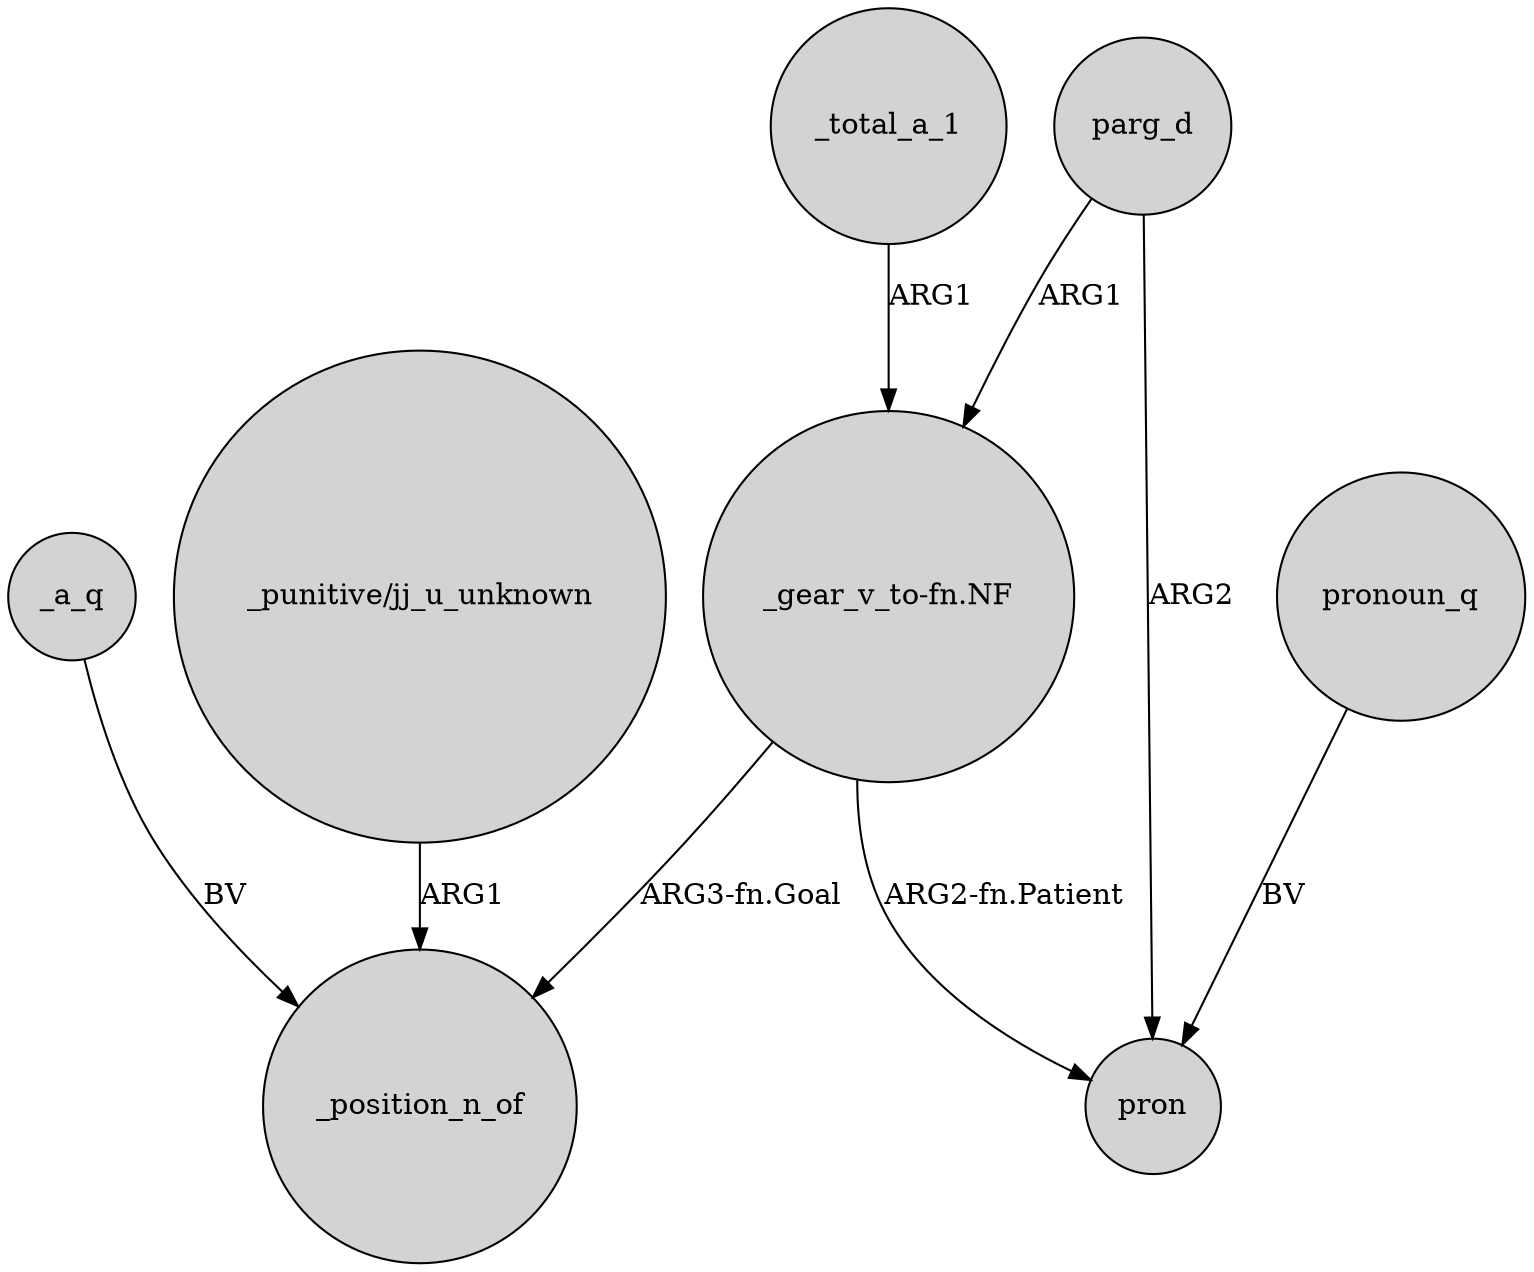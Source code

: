 digraph {
	node [shape=circle style=filled]
	_a_q -> _position_n_of [label=BV]
	_total_a_1 -> "_gear_v_to-fn.NF" [label=ARG1]
	parg_d -> "_gear_v_to-fn.NF" [label=ARG1]
	"_punitive/jj_u_unknown" -> _position_n_of [label=ARG1]
	"_gear_v_to-fn.NF" -> pron [label="ARG2-fn.Patient"]
	parg_d -> pron [label=ARG2]
	"_gear_v_to-fn.NF" -> _position_n_of [label="ARG3-fn.Goal"]
	pronoun_q -> pron [label=BV]
}
